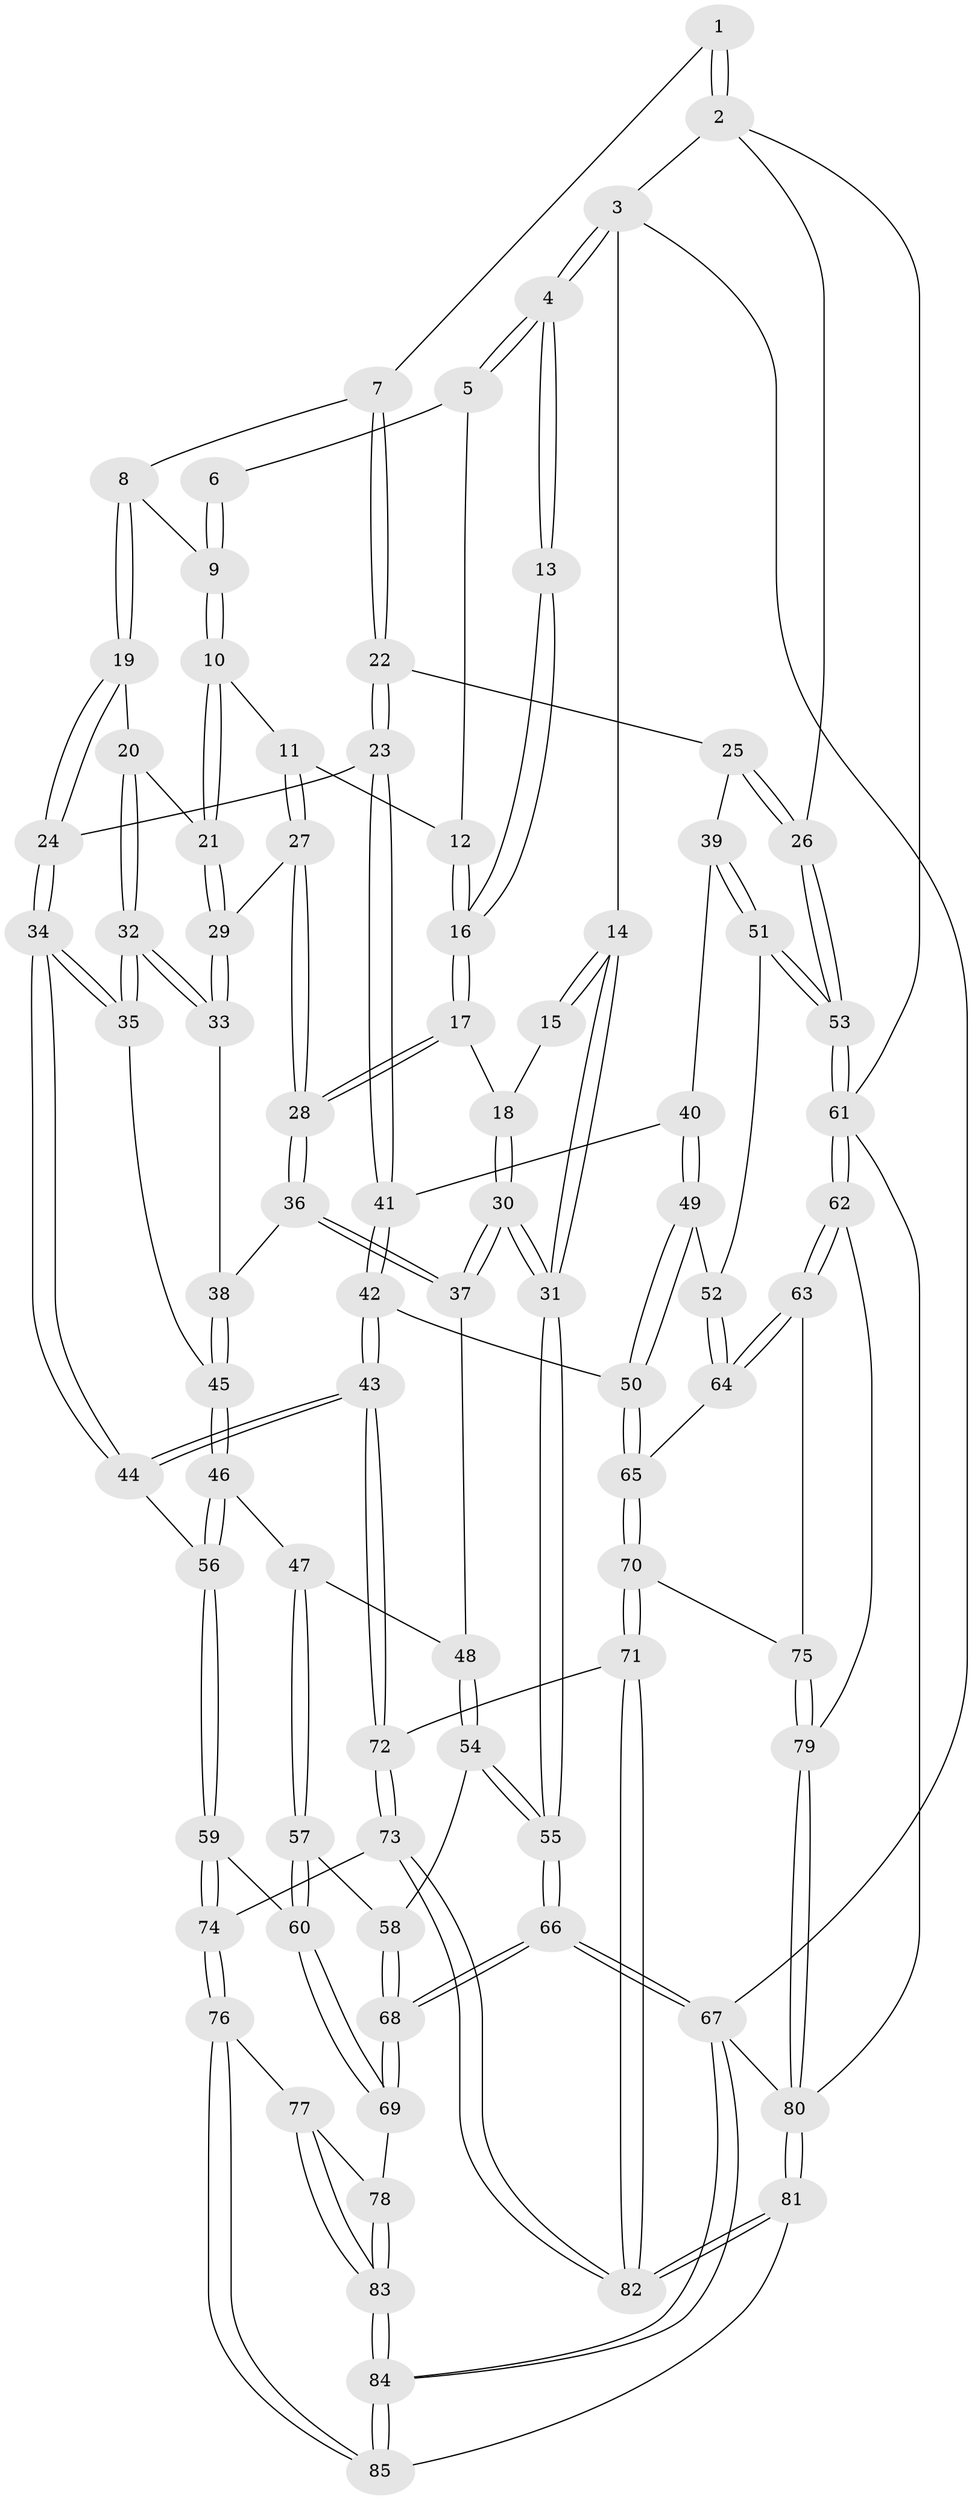 // coarse degree distribution, {4: 0.47058823529411764, 3: 0.3235294117647059, 2: 0.08823529411764706, 5: 0.08823529411764706, 6: 0.029411764705882353}
// Generated by graph-tools (version 1.1) at 2025/38/03/04/25 23:38:29]
// undirected, 85 vertices, 209 edges
graph export_dot {
  node [color=gray90,style=filled];
  1 [pos="+0.5948483453548001+0"];
  2 [pos="+1+0"];
  3 [pos="+0+0"];
  4 [pos="+0+0"];
  5 [pos="+0.3402529219990247+0"];
  6 [pos="+0.4466349707582322+0"];
  7 [pos="+0.7444201126095679+0.14940257618895228"];
  8 [pos="+0.5918068680292345+0.19955148239651516"];
  9 [pos="+0.5210948737757061+0.13237877397941558"];
  10 [pos="+0.48163261007428787+0.2517613161887765"];
  11 [pos="+0.4169796992359452+0.2466804335098047"];
  12 [pos="+0.3014053588686849+0.0578891129422055"];
  13 [pos="+0.08080217351976705+0.1805187357907411"];
  14 [pos="+0+0.31709757157357743"];
  15 [pos="+0.07366308332684633+0.19492231818707223"];
  16 [pos="+0.24277116209735855+0.18792107183827791"];
  17 [pos="+0.23994627625033815+0.2295086821405563"];
  18 [pos="+0.07366909546804169+0.2834585598357462"];
  19 [pos="+0.60771002250537+0.28265794953250417"];
  20 [pos="+0.5383622835832153+0.29905196351822677"];
  21 [pos="+0.48292248191018167+0.25455635670733806"];
  22 [pos="+0.7988600038865605+0.20243223480322653"];
  23 [pos="+0.7193639609218881+0.32143282472482126"];
  24 [pos="+0.6762368410532946+0.3270158747786201"];
  25 [pos="+1+0.17900393283267743"];
  26 [pos="+1+0.0802101952500052"];
  27 [pos="+0.38743133352321074+0.2919687427208769"];
  28 [pos="+0.25907938548698983+0.3099443712547123"];
  29 [pos="+0.43612891817526306+0.34342189943593976"];
  30 [pos="+0+0.4002097989038063"];
  31 [pos="+0+0.4477611595304806"];
  32 [pos="+0.4829183822687186+0.4367421330415446"];
  33 [pos="+0.4494283038885697+0.4014785861691495"];
  34 [pos="+0.5373045906925247+0.5072459160136311"];
  35 [pos="+0.4906224385576124+0.4568712155790464"];
  36 [pos="+0.2539162288557619+0.35015948042930317"];
  37 [pos="+0.21111950546851335+0.4137369355730294"];
  38 [pos="+0.29097406604155096+0.36454737141996196"];
  39 [pos="+0.8634052130193943+0.43916220773900005"];
  40 [pos="+0.8081876306175537+0.4295340866404996"];
  41 [pos="+0.7627101148660854+0.3942382193622957"];
  42 [pos="+0.591862052888504+0.5940011275564279"];
  43 [pos="+0.5622117851339099+0.5891000528556414"];
  44 [pos="+0.560810068722971+0.5878422920378055"];
  45 [pos="+0.382463968242052+0.47540358915406034"];
  46 [pos="+0.28993234022783615+0.5188751566985785"];
  47 [pos="+0.2892656527805112+0.5186963130714835"];
  48 [pos="+0.21705149487502698+0.4337390383639007"];
  49 [pos="+0.7402841234044738+0.5588918341699182"];
  50 [pos="+0.6626368767794205+0.6199641110459528"];
  51 [pos="+0.9112192759653489+0.5147923559038395"];
  52 [pos="+0.8824391805749138+0.5470109220820675"];
  53 [pos="+1+0.5776948234893512"];
  54 [pos="+0.14581248681843523+0.5716097695277629"];
  55 [pos="+0+0.5542627204725092"];
  56 [pos="+0.3977770087492268+0.6257754341361417"];
  57 [pos="+0.2254530426949122+0.6332040143128792"];
  58 [pos="+0.1860984081058394+0.6263542363640321"];
  59 [pos="+0.3185480248503194+0.7117632697178347"];
  60 [pos="+0.28931665345539304+0.7120437509692904"];
  61 [pos="+1+0.7561337430209133"];
  62 [pos="+1+0.7669246349841807"];
  63 [pos="+0.9322088418363896+0.7428860989751679"];
  64 [pos="+0.8482296299619766+0.6538864221832266"];
  65 [pos="+0.6894522986210847+0.6469773232912913"];
  66 [pos="+0+0.9114482549509948"];
  67 [pos="+0+1"];
  68 [pos="+0+0.8528782071313628"];
  69 [pos="+0.16199057164928451+0.8357412688109427"];
  70 [pos="+0.7396203776848911+0.825318459829139"];
  71 [pos="+0.7025751364026731+0.8652565338719995"];
  72 [pos="+0.5191800601165897+0.7739337378198755"];
  73 [pos="+0.44867375538079235+0.8545105779105744"];
  74 [pos="+0.4228465029854663+0.8519372832658001"];
  75 [pos="+0.7880257959192506+0.8265857909969654"];
  76 [pos="+0.34842597515908774+0.8978427930141185"];
  77 [pos="+0.3304999045958742+0.8955991576397856"];
  78 [pos="+0.2227498344482271+0.8728016087942398"];
  79 [pos="+0.8985354883209664+0.9619773332872311"];
  80 [pos="+0.7880216061112254+1"];
  81 [pos="+0.6259576724757491+1"];
  82 [pos="+0.6184261500149799+1"];
  83 [pos="+0.2456877121301584+0.995446568774177"];
  84 [pos="+0.2546831511740785+1"];
  85 [pos="+0.3099303151306909+1"];
  1 -- 2;
  1 -- 2;
  1 -- 7;
  2 -- 3;
  2 -- 26;
  2 -- 61;
  3 -- 4;
  3 -- 4;
  3 -- 14;
  3 -- 67;
  4 -- 5;
  4 -- 5;
  4 -- 13;
  4 -- 13;
  5 -- 6;
  5 -- 12;
  6 -- 9;
  6 -- 9;
  7 -- 8;
  7 -- 22;
  7 -- 22;
  8 -- 9;
  8 -- 19;
  8 -- 19;
  9 -- 10;
  9 -- 10;
  10 -- 11;
  10 -- 21;
  10 -- 21;
  11 -- 12;
  11 -- 27;
  11 -- 27;
  12 -- 16;
  12 -- 16;
  13 -- 16;
  13 -- 16;
  14 -- 15;
  14 -- 15;
  14 -- 31;
  14 -- 31;
  15 -- 18;
  16 -- 17;
  16 -- 17;
  17 -- 18;
  17 -- 28;
  17 -- 28;
  18 -- 30;
  18 -- 30;
  19 -- 20;
  19 -- 24;
  19 -- 24;
  20 -- 21;
  20 -- 32;
  20 -- 32;
  21 -- 29;
  21 -- 29;
  22 -- 23;
  22 -- 23;
  22 -- 25;
  23 -- 24;
  23 -- 41;
  23 -- 41;
  24 -- 34;
  24 -- 34;
  25 -- 26;
  25 -- 26;
  25 -- 39;
  26 -- 53;
  26 -- 53;
  27 -- 28;
  27 -- 28;
  27 -- 29;
  28 -- 36;
  28 -- 36;
  29 -- 33;
  29 -- 33;
  30 -- 31;
  30 -- 31;
  30 -- 37;
  30 -- 37;
  31 -- 55;
  31 -- 55;
  32 -- 33;
  32 -- 33;
  32 -- 35;
  32 -- 35;
  33 -- 38;
  34 -- 35;
  34 -- 35;
  34 -- 44;
  34 -- 44;
  35 -- 45;
  36 -- 37;
  36 -- 37;
  36 -- 38;
  37 -- 48;
  38 -- 45;
  38 -- 45;
  39 -- 40;
  39 -- 51;
  39 -- 51;
  40 -- 41;
  40 -- 49;
  40 -- 49;
  41 -- 42;
  41 -- 42;
  42 -- 43;
  42 -- 43;
  42 -- 50;
  43 -- 44;
  43 -- 44;
  43 -- 72;
  43 -- 72;
  44 -- 56;
  45 -- 46;
  45 -- 46;
  46 -- 47;
  46 -- 56;
  46 -- 56;
  47 -- 48;
  47 -- 57;
  47 -- 57;
  48 -- 54;
  48 -- 54;
  49 -- 50;
  49 -- 50;
  49 -- 52;
  50 -- 65;
  50 -- 65;
  51 -- 52;
  51 -- 53;
  51 -- 53;
  52 -- 64;
  52 -- 64;
  53 -- 61;
  53 -- 61;
  54 -- 55;
  54 -- 55;
  54 -- 58;
  55 -- 66;
  55 -- 66;
  56 -- 59;
  56 -- 59;
  57 -- 58;
  57 -- 60;
  57 -- 60;
  58 -- 68;
  58 -- 68;
  59 -- 60;
  59 -- 74;
  59 -- 74;
  60 -- 69;
  60 -- 69;
  61 -- 62;
  61 -- 62;
  61 -- 80;
  62 -- 63;
  62 -- 63;
  62 -- 79;
  63 -- 64;
  63 -- 64;
  63 -- 75;
  64 -- 65;
  65 -- 70;
  65 -- 70;
  66 -- 67;
  66 -- 67;
  66 -- 68;
  66 -- 68;
  67 -- 84;
  67 -- 84;
  67 -- 80;
  68 -- 69;
  68 -- 69;
  69 -- 78;
  70 -- 71;
  70 -- 71;
  70 -- 75;
  71 -- 72;
  71 -- 82;
  71 -- 82;
  72 -- 73;
  72 -- 73;
  73 -- 74;
  73 -- 82;
  73 -- 82;
  74 -- 76;
  74 -- 76;
  75 -- 79;
  75 -- 79;
  76 -- 77;
  76 -- 85;
  76 -- 85;
  77 -- 78;
  77 -- 83;
  77 -- 83;
  78 -- 83;
  78 -- 83;
  79 -- 80;
  79 -- 80;
  80 -- 81;
  80 -- 81;
  81 -- 82;
  81 -- 82;
  81 -- 85;
  83 -- 84;
  83 -- 84;
  84 -- 85;
  84 -- 85;
}
